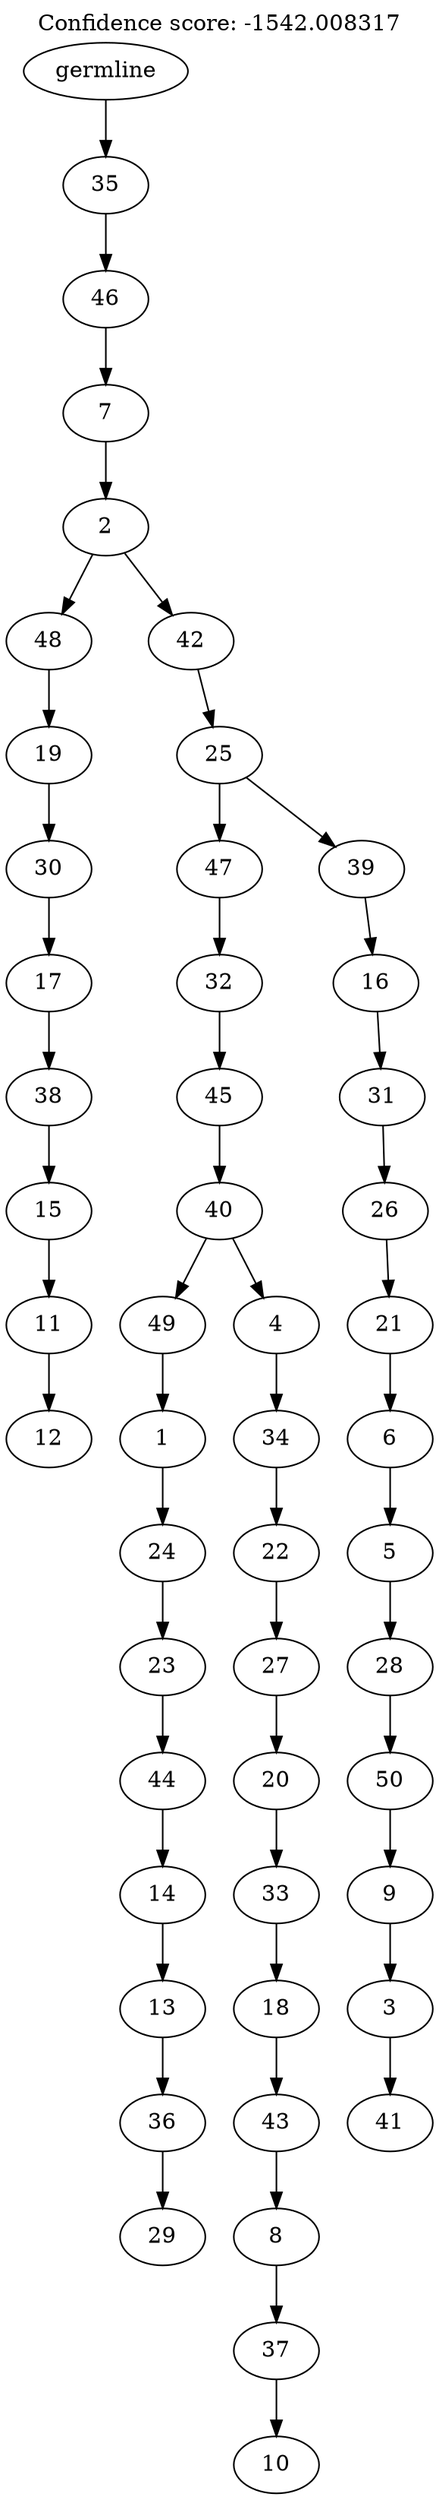 digraph g {
	"49" -> "50";
	"50" [label="12"];
	"48" -> "49";
	"49" [label="11"];
	"47" -> "48";
	"48" [label="15"];
	"46" -> "47";
	"47" [label="38"];
	"45" -> "46";
	"46" [label="17"];
	"44" -> "45";
	"45" [label="30"];
	"43" -> "44";
	"44" [label="19"];
	"41" -> "42";
	"42" [label="29"];
	"40" -> "41";
	"41" [label="36"];
	"39" -> "40";
	"40" [label="13"];
	"38" -> "39";
	"39" [label="14"];
	"37" -> "38";
	"38" [label="44"];
	"36" -> "37";
	"37" [label="23"];
	"35" -> "36";
	"36" [label="24"];
	"34" -> "35";
	"35" [label="1"];
	"32" -> "33";
	"33" [label="10"];
	"31" -> "32";
	"32" [label="37"];
	"30" -> "31";
	"31" [label="8"];
	"29" -> "30";
	"30" [label="43"];
	"28" -> "29";
	"29" [label="18"];
	"27" -> "28";
	"28" [label="33"];
	"26" -> "27";
	"27" [label="20"];
	"25" -> "26";
	"26" [label="27"];
	"24" -> "25";
	"25" [label="22"];
	"23" -> "24";
	"24" [label="34"];
	"22" -> "23";
	"23" [label="4"];
	"22" -> "34";
	"34" [label="49"];
	"21" -> "22";
	"22" [label="40"];
	"20" -> "21";
	"21" [label="45"];
	"19" -> "20";
	"20" [label="32"];
	"17" -> "18";
	"18" [label="41"];
	"16" -> "17";
	"17" [label="3"];
	"15" -> "16";
	"16" [label="9"];
	"14" -> "15";
	"15" [label="50"];
	"13" -> "14";
	"14" [label="28"];
	"12" -> "13";
	"13" [label="5"];
	"11" -> "12";
	"12" [label="6"];
	"10" -> "11";
	"11" [label="21"];
	"9" -> "10";
	"10" [label="26"];
	"8" -> "9";
	"9" [label="31"];
	"7" -> "8";
	"8" [label="16"];
	"6" -> "7";
	"7" [label="39"];
	"6" -> "19";
	"19" [label="47"];
	"5" -> "6";
	"6" [label="25"];
	"4" -> "5";
	"5" [label="42"];
	"4" -> "43";
	"43" [label="48"];
	"3" -> "4";
	"4" [label="2"];
	"2" -> "3";
	"3" [label="7"];
	"1" -> "2";
	"2" [label="46"];
	"0" -> "1";
	"1" [label="35"];
	"0" [label="germline"];
	labelloc="t";
	label="Confidence score: -1542.008317";
}
